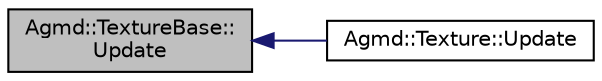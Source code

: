 digraph "Agmd::TextureBase::Update"
{
  edge [fontname="Helvetica",fontsize="10",labelfontname="Helvetica",labelfontsize="10"];
  node [fontname="Helvetica",fontsize="10",shape=record];
  rankdir="LR";
  Node1 [label="Agmd::TextureBase::\lUpdate",height=0.2,width=0.4,color="black", fillcolor="grey75", style="filled" fontcolor="black"];
  Node1 -> Node2 [dir="back",color="midnightblue",fontsize="10",style="solid",fontname="Helvetica"];
  Node2 [label="Agmd::Texture::Update",height=0.2,width=0.4,color="black", fillcolor="white", style="filled",URL="$class_agmd_1_1_texture.html#a9631a110c75015db8705f1bb0378723d"];
}
